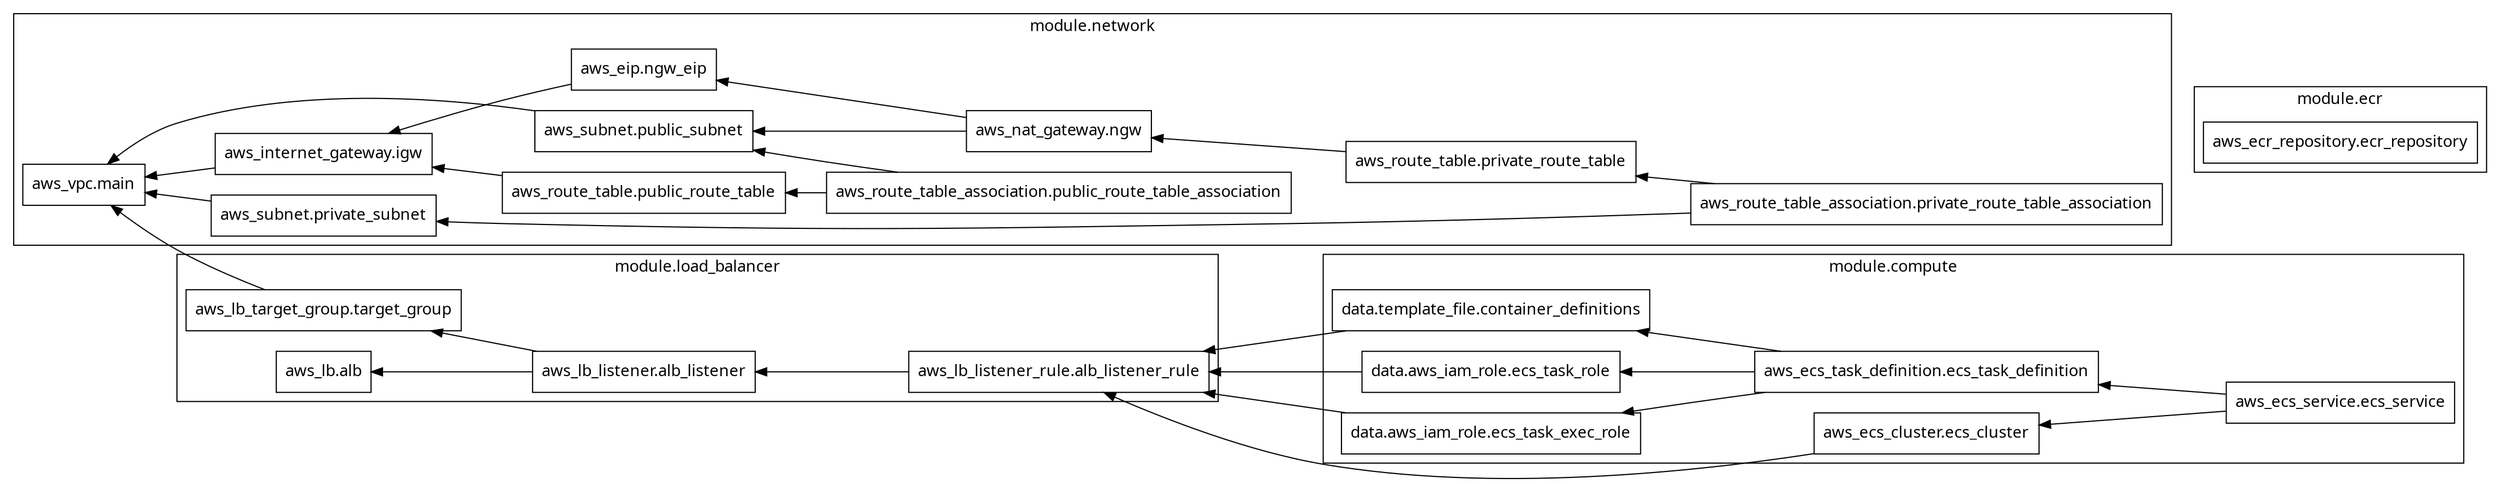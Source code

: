 digraph G {
  rankdir = "RL";
  node [shape = rect, fontname = "sans-serif"];
  subgraph "cluster_module.compute" {
    label = "module.compute"
    fontname = "sans-serif"
    "module.compute.data.aws_iam_role.ecs_task_exec_role" [label="data.aws_iam_role.ecs_task_exec_role"];
    "module.compute.data.aws_iam_role.ecs_task_role" [label="data.aws_iam_role.ecs_task_role"];
    "module.compute.data.template_file.container_definitions" [label="data.template_file.container_definitions"];
    "module.compute.aws_ecs_cluster.ecs_cluster" [label="aws_ecs_cluster.ecs_cluster"];
    "module.compute.aws_ecs_service.ecs_service" [label="aws_ecs_service.ecs_service"];
    "module.compute.aws_ecs_task_definition.ecs_task_definition" [label="aws_ecs_task_definition.ecs_task_definition"];
  }
  subgraph "cluster_module.ecr" {
    label = "module.ecr"
    fontname = "sans-serif"
    "module.ecr.aws_ecr_repository.ecr_repository" [label="aws_ecr_repository.ecr_repository"];
  }
  subgraph "cluster_module.load_balancer" {
    label = "module.load_balancer"
    fontname = "sans-serif"
    "module.load_balancer.aws_lb.alb" [label="aws_lb.alb"];
    "module.load_balancer.aws_lb_listener.alb_listener" [label="aws_lb_listener.alb_listener"];
    "module.load_balancer.aws_lb_listener_rule.alb_listener_rule" [label="aws_lb_listener_rule.alb_listener_rule"];
    "module.load_balancer.aws_lb_target_group.target_group" [label="aws_lb_target_group.target_group"];
  }
  subgraph "cluster_module.network" {
    label = "module.network"
    fontname = "sans-serif"
    "module.network.aws_eip.ngw_eip" [label="aws_eip.ngw_eip"];
    "module.network.aws_internet_gateway.igw" [label="aws_internet_gateway.igw"];
    "module.network.aws_nat_gateway.ngw" [label="aws_nat_gateway.ngw"];
    "module.network.aws_route_table.private_route_table" [label="aws_route_table.private_route_table"];
    "module.network.aws_route_table.public_route_table" [label="aws_route_table.public_route_table"];
    "module.network.aws_route_table_association.private_route_table_association" [label="aws_route_table_association.private_route_table_association"];
    "module.network.aws_route_table_association.public_route_table_association" [label="aws_route_table_association.public_route_table_association"];
    "module.network.aws_subnet.private_subnet" [label="aws_subnet.private_subnet"];
    "module.network.aws_subnet.public_subnet" [label="aws_subnet.public_subnet"];
    "module.network.aws_vpc.main" [label="aws_vpc.main"];
  }
  "module.compute.data.aws_iam_role.ecs_task_exec_role" -> "module.load_balancer.aws_lb_listener_rule.alb_listener_rule";
  "module.compute.data.aws_iam_role.ecs_task_role" -> "module.load_balancer.aws_lb_listener_rule.alb_listener_rule";
  "module.compute.data.template_file.container_definitions" -> "module.load_balancer.aws_lb_listener_rule.alb_listener_rule";
  "module.compute.aws_ecs_cluster.ecs_cluster" -> "module.load_balancer.aws_lb_listener_rule.alb_listener_rule";
  "module.compute.aws_ecs_service.ecs_service" -> "module.compute.aws_ecs_cluster.ecs_cluster";
  "module.compute.aws_ecs_service.ecs_service" -> "module.compute.aws_ecs_task_definition.ecs_task_definition";
  "module.compute.aws_ecs_task_definition.ecs_task_definition" -> "module.compute.data.aws_iam_role.ecs_task_exec_role";
  "module.compute.aws_ecs_task_definition.ecs_task_definition" -> "module.compute.data.aws_iam_role.ecs_task_role";
  "module.compute.aws_ecs_task_definition.ecs_task_definition" -> "module.compute.data.template_file.container_definitions";
  "module.load_balancer.aws_lb_listener.alb_listener" -> "module.load_balancer.aws_lb.alb";
  "module.load_balancer.aws_lb_listener.alb_listener" -> "module.load_balancer.aws_lb_target_group.target_group";
  "module.load_balancer.aws_lb_listener_rule.alb_listener_rule" -> "module.load_balancer.aws_lb_listener.alb_listener";
  "module.load_balancer.aws_lb_target_group.target_group" -> "module.network.aws_vpc.main";
  "module.network.aws_eip.ngw_eip" -> "module.network.aws_internet_gateway.igw";
  "module.network.aws_internet_gateway.igw" -> "module.network.aws_vpc.main";
  "module.network.aws_nat_gateway.ngw" -> "module.network.aws_eip.ngw_eip";
  "module.network.aws_nat_gateway.ngw" -> "module.network.aws_subnet.public_subnet";
  "module.network.aws_route_table.private_route_table" -> "module.network.aws_nat_gateway.ngw";
  "module.network.aws_route_table.public_route_table" -> "module.network.aws_internet_gateway.igw";
  "module.network.aws_route_table_association.private_route_table_association" -> "module.network.aws_route_table.private_route_table";
  "module.network.aws_route_table_association.private_route_table_association" -> "module.network.aws_subnet.private_subnet";
  "module.network.aws_route_table_association.public_route_table_association" -> "module.network.aws_route_table.public_route_table";
  "module.network.aws_route_table_association.public_route_table_association" -> "module.network.aws_subnet.public_subnet";
  "module.network.aws_subnet.private_subnet" -> "module.network.aws_vpc.main";
  "module.network.aws_subnet.public_subnet" -> "module.network.aws_vpc.main";
}
